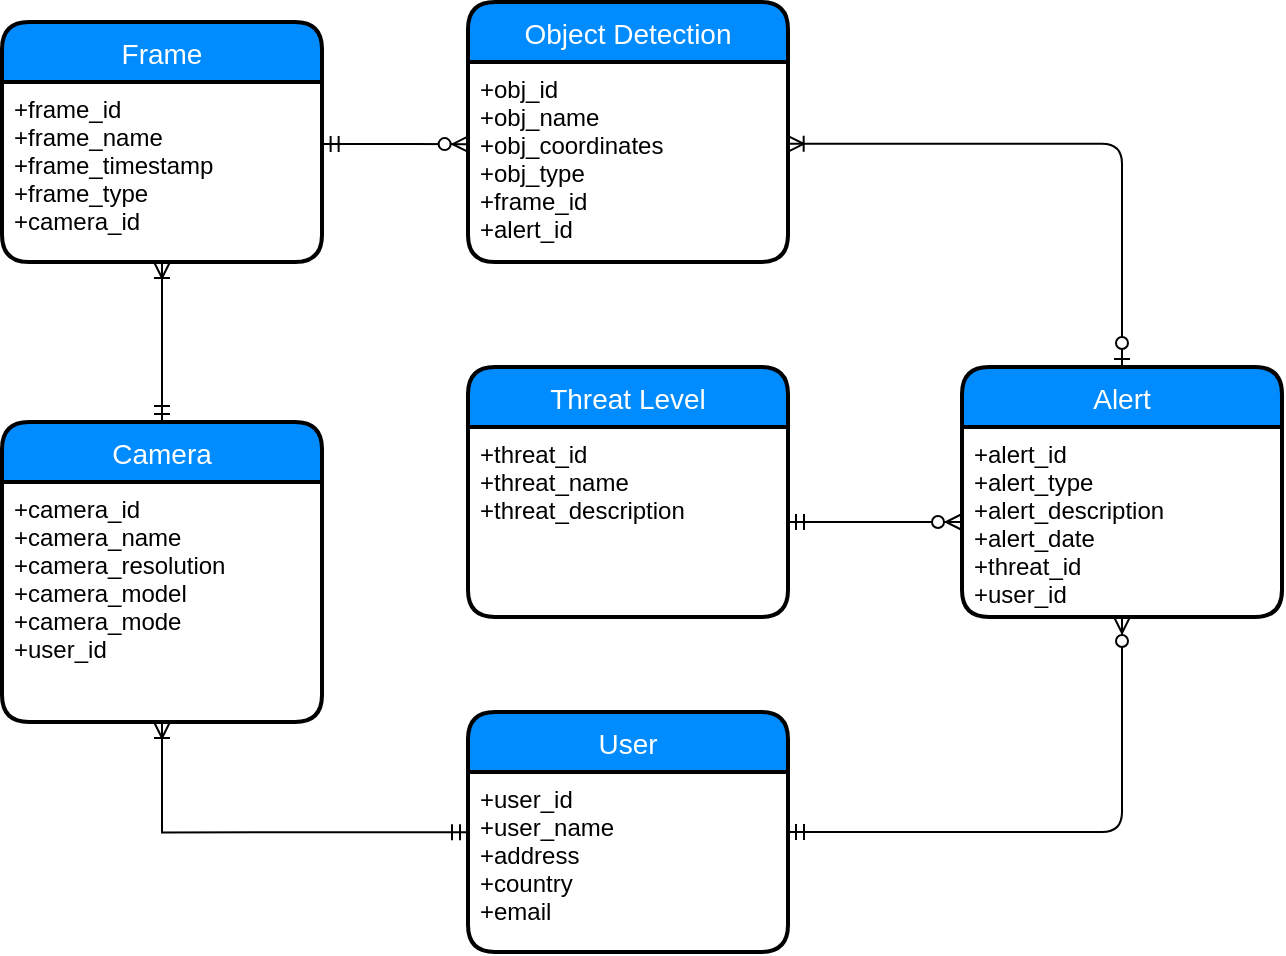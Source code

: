 <mxfile version="12.3.2" type="device" pages="2"><diagram id="tup74uOIpuLnv1wJr0i5" name="Database_Analysis"><mxGraphModel dx="2591" dy="1659" grid="1" gridSize="10" guides="1" tooltips="1" connect="1" arrows="1" fold="1" page="1" pageScale="1" pageWidth="1169" pageHeight="827" background="none" math="0" shadow="0"><root><mxCell id="0"/><mxCell id="1" parent="0"/><mxCell id="s6z263yU12JMVQP6zaz3-1" value="Object Detection" style="swimlane;childLayout=stackLayout;horizontal=1;startSize=30;horizontalStack=0;fillColor=#008cff;fontColor=#FFFFFF;rounded=1;fontSize=14;fontStyle=0;strokeWidth=2;resizeParent=0;resizeLast=1;shadow=0;dashed=0;align=center;" parent="1" vertex="1"><mxGeometry x="-697" y="-640" width="160" height="130" as="geometry"/></mxCell><mxCell id="s6z263yU12JMVQP6zaz3-2" value="+obj_id&#10;+obj_name&#10;+obj_coordinates&#10;+obj_type&#10;+frame_id&#10;+alert_id" style="align=left;strokeColor=none;fillColor=none;spacingLeft=4;fontSize=12;verticalAlign=top;resizable=0;rotatable=0;part=1;" parent="s6z263yU12JMVQP6zaz3-1" vertex="1"><mxGeometry y="30" width="160" height="100" as="geometry"/></mxCell><mxCell id="s6z263yU12JMVQP6zaz3-3" style="edgeStyle=orthogonalEdgeStyle;rounded=0;orthogonalLoop=1;jettySize=auto;html=1;exitX=0.5;exitY=1;exitDx=0;exitDy=0;entryX=0;entryY=0.335;entryDx=0;entryDy=0;entryPerimeter=0;startArrow=ERoneToMany;startFill=0;endArrow=ERmandOne;endFill=0;" parent="1" source="s6z263yU12JMVQP6zaz3-5" target="s6z263yU12JMVQP6zaz3-11" edge="1"><mxGeometry relative="1" as="geometry"><Array as="points"><mxPoint x="-850" y="-225"/></Array></mxGeometry></mxCell><mxCell id="s6z263yU12JMVQP6zaz3-4" value="Camera" style="swimlane;childLayout=stackLayout;horizontal=1;startSize=30;horizontalStack=0;fillColor=#008cff;fontColor=#FFFFFF;rounded=1;fontSize=14;fontStyle=0;strokeWidth=2;resizeParent=0;resizeLast=1;shadow=0;dashed=0;align=center;" parent="1" vertex="1"><mxGeometry x="-930" y="-430" width="160" height="150" as="geometry"/></mxCell><mxCell id="s6z263yU12JMVQP6zaz3-5" value="+camera_id&#10;+camera_name&#10;+camera_resolution&#10;+camera_model&#10;+camera_mode&#10;+user_id" style="align=left;strokeColor=none;fillColor=none;spacingLeft=4;fontSize=12;verticalAlign=top;resizable=0;rotatable=0;part=1;" parent="s6z263yU12JMVQP6zaz3-4" vertex="1"><mxGeometry y="30" width="160" height="120" as="geometry"/></mxCell><mxCell id="s6z263yU12JMVQP6zaz3-6" style="edgeStyle=elbowEdgeStyle;rounded=1;orthogonalLoop=1;jettySize=auto;html=1;startArrow=ERmandOne;startFill=0;endArrow=ERzeroToMany;endFill=1;exitX=1.002;exitY=0.344;exitDx=0;exitDy=0;entryX=0.002;entryY=0.411;entryDx=0;entryDy=0;exitPerimeter=0;entryPerimeter=0;" parent="1" source="s6z263yU12JMVQP6zaz3-8" target="s6z263yU12JMVQP6zaz3-2" edge="1"><mxGeometry relative="1" as="geometry"><mxPoint x="-787" y="-570" as="sourcePoint"/><mxPoint x="-697" y="-575" as="targetPoint"/></mxGeometry></mxCell><mxCell id="s6z263yU12JMVQP6zaz3-7" value="Frame" style="swimlane;childLayout=stackLayout;horizontal=1;startSize=30;horizontalStack=0;fillColor=#008cff;fontColor=#FFFFFF;rounded=1;fontSize=14;fontStyle=0;strokeWidth=2;resizeParent=0;resizeLast=1;shadow=0;dashed=0;align=center;" parent="1" vertex="1"><mxGeometry x="-930" y="-630" width="160" height="120" as="geometry"/></mxCell><mxCell id="s6z263yU12JMVQP6zaz3-8" value="+frame_id&#10;+frame_name&#10;+frame_timestamp&#10;+frame_type&#10;+camera_id" style="align=left;strokeColor=none;fillColor=none;spacingLeft=4;fontSize=12;verticalAlign=top;resizable=0;rotatable=0;part=1;" parent="s6z263yU12JMVQP6zaz3-7" vertex="1"><mxGeometry y="30" width="160" height="90" as="geometry"/></mxCell><mxCell id="s6z263yU12JMVQP6zaz3-9" style="edgeStyle=orthogonalEdgeStyle;rounded=1;orthogonalLoop=1;jettySize=auto;html=1;exitX=1;exitY=0.5;exitDx=0;exitDy=0;entryX=0.5;entryY=1;entryDx=0;entryDy=0;startArrow=ERmandOne;startFill=0;endArrow=ERzeroToMany;endFill=1;fontColor=#FF3333;" parent="1" source="s6z263yU12JMVQP6zaz3-10" target="s6z263yU12JMVQP6zaz3-14" edge="1"><mxGeometry relative="1" as="geometry"><Array as="points"><mxPoint x="-370" y="-225"/></Array></mxGeometry></mxCell><mxCell id="s6z263yU12JMVQP6zaz3-10" value="User" style="swimlane;childLayout=stackLayout;horizontal=1;startSize=30;horizontalStack=0;fillColor=#008cff;fontColor=#FFFFFF;rounded=1;fontSize=14;fontStyle=0;strokeWidth=2;resizeParent=0;resizeLast=1;shadow=0;dashed=0;align=center;" parent="1" vertex="1"><mxGeometry x="-697" y="-285" width="160" height="120" as="geometry"/></mxCell><mxCell id="s6z263yU12JMVQP6zaz3-11" value="+user_id&#10;+user_name&#10;+address&#10;+country&#10;+email" style="align=left;strokeColor=none;fillColor=none;spacingLeft=4;fontSize=12;verticalAlign=top;resizable=0;rotatable=0;part=1;" parent="s6z263yU12JMVQP6zaz3-10" vertex="1"><mxGeometry y="30" width="160" height="90" as="geometry"/></mxCell><mxCell id="s6z263yU12JMVQP6zaz3-12" style="edgeStyle=orthogonalEdgeStyle;rounded=1;orthogonalLoop=1;jettySize=auto;html=1;exitX=0.5;exitY=0;exitDx=0;exitDy=0;entryX=0.999;entryY=0.409;entryDx=0;entryDy=0;startArrow=ERzeroToOne;startFill=1;endArrow=ERoneToMany;endFill=0;fontColor=#FF3333;entryPerimeter=0;" parent="1" source="s6z263yU12JMVQP6zaz3-13" target="s6z263yU12JMVQP6zaz3-2" edge="1"><mxGeometry relative="1" as="geometry"><Array as="points"><mxPoint x="-370" y="-569"/></Array></mxGeometry></mxCell><mxCell id="s6z263yU12JMVQP6zaz3-13" value="Alert" style="swimlane;childLayout=stackLayout;horizontal=1;startSize=30;horizontalStack=0;fillColor=#008cff;fontColor=#FFFFFF;rounded=1;fontSize=14;fontStyle=0;strokeWidth=2;resizeParent=0;resizeLast=1;shadow=0;dashed=0;align=center;" parent="1" vertex="1"><mxGeometry x="-450" y="-457.5" width="160" height="125" as="geometry"/></mxCell><mxCell id="s6z263yU12JMVQP6zaz3-14" value="+alert_id&#10;+alert_type&#10;+alert_description&#10;+alert_date&#10;+threat_id&#10;+user_id" style="align=left;strokeColor=none;fillColor=none;spacingLeft=4;fontSize=12;verticalAlign=top;resizable=0;rotatable=0;part=1;" parent="s6z263yU12JMVQP6zaz3-13" vertex="1"><mxGeometry y="30" width="160" height="95" as="geometry"/></mxCell><mxCell id="s6z263yU12JMVQP6zaz3-15" value="Threat Level" style="swimlane;childLayout=stackLayout;horizontal=1;startSize=30;horizontalStack=0;fillColor=#008cff;fontColor=#FFFFFF;rounded=1;fontSize=14;fontStyle=0;strokeWidth=2;resizeParent=0;resizeLast=1;shadow=0;dashed=0;align=center;" parent="1" vertex="1"><mxGeometry x="-697" y="-457.5" width="160" height="125" as="geometry"/></mxCell><mxCell id="s6z263yU12JMVQP6zaz3-16" value="+threat_id&#10;+threat_name&#10;+threat_description" style="align=left;strokeColor=none;fillColor=none;spacingLeft=4;fontSize=12;verticalAlign=top;resizable=0;rotatable=0;part=1;" parent="s6z263yU12JMVQP6zaz3-15" vertex="1"><mxGeometry y="30" width="160" height="95" as="geometry"/></mxCell><mxCell id="s6z263yU12JMVQP6zaz3-17" style="edgeStyle=orthogonalEdgeStyle;rounded=0;orthogonalLoop=1;jettySize=auto;html=1;exitX=0.5;exitY=0;exitDx=0;exitDy=0;entryX=0.5;entryY=1;entryDx=0;entryDy=0;startArrow=ERmandOne;startFill=0;endArrow=ERoneToMany;endFill=0;" parent="1" source="s6z263yU12JMVQP6zaz3-4" target="s6z263yU12JMVQP6zaz3-8" edge="1"><mxGeometry relative="1" as="geometry"><mxPoint x="-870" y="-455" as="sourcePoint"/></mxGeometry></mxCell><mxCell id="s6z263yU12JMVQP6zaz3-18" style="edgeStyle=orthogonalEdgeStyle;rounded=1;orthogonalLoop=1;jettySize=auto;html=1;exitX=1;exitY=0.5;exitDx=0;exitDy=0;entryX=0;entryY=0.5;entryDx=0;entryDy=0;startArrow=ERmandOne;startFill=0;endArrow=ERzeroToMany;endFill=1;fontColor=#FF3333;" parent="1" source="s6z263yU12JMVQP6zaz3-16" target="s6z263yU12JMVQP6zaz3-14" edge="1"><mxGeometry relative="1" as="geometry"/></mxCell></root></mxGraphModel></diagram><diagram id="1G7tQjEAZ7Fl3vSrU1ED" name="logic_model"><mxGraphModel dx="2591" dy="832" grid="1" gridSize="10" guides="1" tooltips="1" connect="1" arrows="1" fold="1" page="1" pageScale="1" pageWidth="1169" pageHeight="827" math="0" shadow="0"><root><mxCell id="zg9IIg-TMydlFhrHAFOD-0"/><mxCell id="zg9IIg-TMydlFhrHAFOD-1" parent="zg9IIg-TMydlFhrHAFOD-0"/><mxCell id="zg9IIg-TMydlFhrHAFOD-2" value="Frame" style="swimlane;fontStyle=0;childLayout=stackLayout;horizontal=1;startSize=26;fillColor=#008CFF;horizontalStack=0;resizeParent=1;resizeParentMax=0;resizeLast=0;collapsible=1;marginBottom=0;swimlaneFillColor=#ffffff;align=center;fontSize=14;fontColor=#FFFFFF;" vertex="1" parent="zg9IIg-TMydlFhrHAFOD-1"><mxGeometry x="-40" y="120" width="160" height="160" as="geometry"/></mxCell><mxCell id="zg9IIg-TMydlFhrHAFOD-3" value="frame_id" style="shape=partialRectangle;top=0;left=0;right=0;bottom=1;align=left;verticalAlign=middle;fillColor=none;spacingLeft=34;spacingRight=4;overflow=hidden;rotatable=0;points=[[0,0.5],[1,0.5]];portConstraint=eastwest;dropTarget=0;fontStyle=1;fontSize=12;" vertex="1" parent="zg9IIg-TMydlFhrHAFOD-2"><mxGeometry y="26" width="160" height="30" as="geometry"/></mxCell><mxCell id="zg9IIg-TMydlFhrHAFOD-4" value="PK" style="shape=partialRectangle;top=0;left=0;bottom=0;fillColor=none;align=left;verticalAlign=middle;spacingLeft=4;spacingRight=4;overflow=hidden;rotatable=0;points=[];portConstraint=eastwest;part=1;fontSize=12;fontStyle=1" vertex="1" connectable="0" parent="zg9IIg-TMydlFhrHAFOD-3"><mxGeometry width="30" height="30" as="geometry"/></mxCell><mxCell id="zg9IIg-TMydlFhrHAFOD-5" value="camera_id" style="shape=partialRectangle;top=0;left=0;right=0;bottom=0;align=left;verticalAlign=top;fillColor=none;spacingLeft=34;spacingRight=4;overflow=hidden;rotatable=0;points=[[0,0.5],[1,0.5]];portConstraint=eastwest;dropTarget=0;fontSize=12;" vertex="1" parent="zg9IIg-TMydlFhrHAFOD-2"><mxGeometry y="56" width="160" height="26" as="geometry"/></mxCell><mxCell id="zg9IIg-TMydlFhrHAFOD-6" value="FK" style="shape=partialRectangle;top=0;left=0;bottom=0;fillColor=none;align=left;verticalAlign=top;spacingLeft=4;spacingRight=4;overflow=hidden;rotatable=0;points=[];portConstraint=eastwest;part=1;fontSize=12;fontStyle=1" vertex="1" connectable="0" parent="zg9IIg-TMydlFhrHAFOD-5"><mxGeometry width="30" height="26" as="geometry"/></mxCell><mxCell id="zg9IIg-TMydlFhrHAFOD-7" value="frame_name" style="shape=partialRectangle;top=0;left=0;right=0;bottom=0;align=left;verticalAlign=top;fillColor=none;spacingLeft=34;spacingRight=4;overflow=hidden;rotatable=0;points=[[0,0.5],[1,0.5]];portConstraint=eastwest;dropTarget=0;fontSize=12;" vertex="1" parent="zg9IIg-TMydlFhrHAFOD-2"><mxGeometry y="82" width="160" height="26" as="geometry"/></mxCell><mxCell id="zg9IIg-TMydlFhrHAFOD-8" value="" style="shape=partialRectangle;top=0;left=0;bottom=0;fillColor=none;align=left;verticalAlign=top;spacingLeft=4;spacingRight=4;overflow=hidden;rotatable=0;points=[];portConstraint=eastwest;part=1;fontSize=12;" vertex="1" connectable="0" parent="zg9IIg-TMydlFhrHAFOD-7"><mxGeometry width="30" height="26" as="geometry"/></mxCell><mxCell id="zg9IIg-TMydlFhrHAFOD-9" value="frame_timestamp" style="shape=partialRectangle;top=0;left=0;right=0;bottom=0;align=left;verticalAlign=top;fillColor=none;spacingLeft=34;spacingRight=4;overflow=hidden;rotatable=0;points=[[0,0.5],[1,0.5]];portConstraint=eastwest;dropTarget=0;fontSize=12;" vertex="1" parent="zg9IIg-TMydlFhrHAFOD-2"><mxGeometry y="108" width="160" height="26" as="geometry"/></mxCell><mxCell id="zg9IIg-TMydlFhrHAFOD-10" value="" style="shape=partialRectangle;top=0;left=0;bottom=0;fillColor=none;align=left;verticalAlign=top;spacingLeft=4;spacingRight=4;overflow=hidden;rotatable=0;points=[];portConstraint=eastwest;part=1;fontSize=12;" vertex="1" connectable="0" parent="zg9IIg-TMydlFhrHAFOD-9"><mxGeometry width="30" height="26" as="geometry"/></mxCell><mxCell id="zg9IIg-TMydlFhrHAFOD-11" value="frame_type" style="shape=partialRectangle;top=0;left=0;right=0;bottom=0;align=left;verticalAlign=top;fillColor=none;spacingLeft=34;spacingRight=4;overflow=hidden;rotatable=0;points=[[0,0.5],[1,0.5]];portConstraint=eastwest;dropTarget=0;fontSize=12;" vertex="1" parent="zg9IIg-TMydlFhrHAFOD-2"><mxGeometry y="134" width="160" height="26" as="geometry"/></mxCell><mxCell id="zg9IIg-TMydlFhrHAFOD-12" value="" style="shape=partialRectangle;top=0;left=0;bottom=0;fillColor=none;align=left;verticalAlign=top;spacingLeft=4;spacingRight=4;overflow=hidden;rotatable=0;points=[];portConstraint=eastwest;part=1;fontSize=12;" vertex="1" connectable="0" parent="zg9IIg-TMydlFhrHAFOD-11"><mxGeometry width="30" height="26.0" as="geometry"/></mxCell><mxCell id="2V7HgCyk7uXtFl-E-EvI-33" value="Frame" style="swimlane;fontStyle=0;childLayout=stackLayout;horizontal=1;startSize=26;fillColor=#008CFF;horizontalStack=0;resizeParent=1;resizeParentMax=0;resizeLast=0;collapsible=1;marginBottom=0;swimlaneFillColor=#ffffff;align=center;fontSize=14;fontColor=#FFFFFF;" vertex="1" parent="zg9IIg-TMydlFhrHAFOD-1"><mxGeometry x="180.5" y="80" width="160" height="190" as="geometry"><mxRectangle x="163" y="65" width="70" height="26" as="alternateBounds"/></mxGeometry></mxCell><mxCell id="2V7HgCyk7uXtFl-E-EvI-34" value="obj_id" style="shape=partialRectangle;top=0;left=0;right=0;bottom=1;align=left;verticalAlign=middle;fillColor=none;spacingLeft=34;spacingRight=4;overflow=hidden;rotatable=0;points=[[0,0.5],[1,0.5]];portConstraint=eastwest;dropTarget=0;fontStyle=1;fontSize=12;" vertex="1" parent="2V7HgCyk7uXtFl-E-EvI-33"><mxGeometry y="26" width="160" height="30" as="geometry"/></mxCell><mxCell id="2V7HgCyk7uXtFl-E-EvI-35" value="PK" style="shape=partialRectangle;top=0;left=0;bottom=0;fillColor=none;align=left;verticalAlign=middle;spacingLeft=4;spacingRight=4;overflow=hidden;rotatable=0;points=[];portConstraint=eastwest;part=1;fontSize=12;fontStyle=1" vertex="1" connectable="0" parent="2V7HgCyk7uXtFl-E-EvI-34"><mxGeometry width="30" height="30" as="geometry"/></mxCell><mxCell id="2V7HgCyk7uXtFl-E-EvI-36" value="alert_id" style="shape=partialRectangle;top=0;left=0;right=0;bottom=0;align=left;verticalAlign=top;fillColor=none;spacingLeft=34;spacingRight=4;overflow=hidden;rotatable=0;points=[[0,0.5],[1,0.5]];portConstraint=eastwest;dropTarget=0;fontSize=12;" vertex="1" parent="2V7HgCyk7uXtFl-E-EvI-33"><mxGeometry y="56" width="160" height="26" as="geometry"/></mxCell><mxCell id="2V7HgCyk7uXtFl-E-EvI-37" value="FK" style="shape=partialRectangle;top=0;left=0;bottom=0;fillColor=none;align=left;verticalAlign=top;spacingLeft=4;spacingRight=4;overflow=hidden;rotatable=0;points=[];portConstraint=eastwest;part=1;fontSize=12;fontStyle=1" vertex="1" connectable="0" parent="2V7HgCyk7uXtFl-E-EvI-36"><mxGeometry width="30" height="26" as="geometry"/></mxCell><mxCell id="2V7HgCyk7uXtFl-E-EvI-38" value="frame_id" style="shape=partialRectangle;top=0;left=0;right=0;bottom=0;align=left;verticalAlign=top;fillColor=none;spacingLeft=34;spacingRight=4;overflow=hidden;rotatable=0;points=[[0,0.5],[1,0.5]];portConstraint=eastwest;dropTarget=0;fontSize=12;" vertex="1" parent="2V7HgCyk7uXtFl-E-EvI-33"><mxGeometry y="82" width="160" height="26" as="geometry"/></mxCell><mxCell id="2V7HgCyk7uXtFl-E-EvI-39" value="FK" style="shape=partialRectangle;top=0;left=0;bottom=0;fillColor=none;align=left;verticalAlign=top;spacingLeft=4;spacingRight=4;overflow=hidden;rotatable=0;points=[];portConstraint=eastwest;part=1;fontSize=12;fontStyle=1" vertex="1" connectable="0" parent="2V7HgCyk7uXtFl-E-EvI-38"><mxGeometry width="30" height="26" as="geometry"/></mxCell><mxCell id="2V7HgCyk7uXtFl-E-EvI-40" value="obj_name" style="shape=partialRectangle;top=0;left=0;right=0;bottom=0;align=left;verticalAlign=top;fillColor=none;spacingLeft=34;spacingRight=4;overflow=hidden;rotatable=0;points=[[0,0.5],[1,0.5]];portConstraint=eastwest;dropTarget=0;fontSize=12;" vertex="1" parent="2V7HgCyk7uXtFl-E-EvI-33"><mxGeometry y="108" width="160" height="26" as="geometry"/></mxCell><mxCell id="2V7HgCyk7uXtFl-E-EvI-41" value="" style="shape=partialRectangle;top=0;left=0;bottom=0;fillColor=none;align=left;verticalAlign=top;spacingLeft=4;spacingRight=4;overflow=hidden;rotatable=0;points=[];portConstraint=eastwest;part=1;fontSize=12;" vertex="1" connectable="0" parent="2V7HgCyk7uXtFl-E-EvI-40"><mxGeometry width="30" height="26" as="geometry"/></mxCell><mxCell id="2V7HgCyk7uXtFl-E-EvI-44" value="obj_type" style="shape=partialRectangle;top=0;left=0;right=0;bottom=0;align=left;verticalAlign=top;fillColor=none;spacingLeft=34;spacingRight=4;overflow=hidden;rotatable=0;points=[[0,0.5],[1,0.5]];portConstraint=eastwest;dropTarget=0;fontSize=12;" vertex="1" parent="2V7HgCyk7uXtFl-E-EvI-33"><mxGeometry y="134" width="160" height="26" as="geometry"/></mxCell><mxCell id="2V7HgCyk7uXtFl-E-EvI-45" value="" style="shape=partialRectangle;top=0;left=0;bottom=0;fillColor=none;align=left;verticalAlign=top;spacingLeft=4;spacingRight=4;overflow=hidden;rotatable=0;points=[];portConstraint=eastwest;part=1;fontSize=12;" vertex="1" connectable="0" parent="2V7HgCyk7uXtFl-E-EvI-44"><mxGeometry width="30" height="26" as="geometry"/></mxCell><mxCell id="2V7HgCyk7uXtFl-E-EvI-42" value="obj_coordinates" style="shape=partialRectangle;top=0;left=0;right=0;bottom=0;align=left;verticalAlign=top;fillColor=none;spacingLeft=34;spacingRight=4;overflow=hidden;rotatable=0;points=[[0,0.5],[1,0.5]];portConstraint=eastwest;dropTarget=0;fontSize=12;" vertex="1" parent="2V7HgCyk7uXtFl-E-EvI-33"><mxGeometry y="160" width="160" height="30" as="geometry"/></mxCell><mxCell id="2V7HgCyk7uXtFl-E-EvI-43" value="" style="shape=partialRectangle;top=0;left=0;bottom=0;fillColor=none;align=left;verticalAlign=top;spacingLeft=4;spacingRight=4;overflow=hidden;rotatable=0;points=[];portConstraint=eastwest;part=1;fontSize=12;" vertex="1" connectable="0" parent="2V7HgCyk7uXtFl-E-EvI-42"><mxGeometry width="30" height="30.0" as="geometry"/></mxCell><mxCell id="2V7HgCyk7uXtFl-E-EvI-46" value="Camera" style="swimlane;fontStyle=0;childLayout=stackLayout;horizontal=1;startSize=26;fillColor=#008CFF;horizontalStack=0;resizeParent=1;resizeParentMax=0;resizeLast=0;collapsible=1;marginBottom=0;swimlaneFillColor=#ffffff;align=center;fontSize=14;fontColor=#FFFFFF;" vertex="1" parent="zg9IIg-TMydlFhrHAFOD-1"><mxGeometry x="-40" y="330" width="160" height="190" as="geometry"/></mxCell><mxCell id="2V7HgCyk7uXtFl-E-EvI-47" value="camera_id" style="shape=partialRectangle;top=0;left=0;right=0;bottom=1;align=left;verticalAlign=middle;fillColor=none;spacingLeft=34;spacingRight=4;overflow=hidden;rotatable=0;points=[[0,0.5],[1,0.5]];portConstraint=eastwest;dropTarget=0;fontStyle=1;fontSize=12;" vertex="1" parent="2V7HgCyk7uXtFl-E-EvI-46"><mxGeometry y="26" width="160" height="30" as="geometry"/></mxCell><mxCell id="2V7HgCyk7uXtFl-E-EvI-48" value="PK" style="shape=partialRectangle;top=0;left=0;bottom=0;fillColor=none;align=left;verticalAlign=middle;spacingLeft=4;spacingRight=4;overflow=hidden;rotatable=0;points=[];portConstraint=eastwest;part=1;fontSize=12;fontStyle=1" vertex="1" connectable="0" parent="2V7HgCyk7uXtFl-E-EvI-47"><mxGeometry width="30" height="30" as="geometry"/></mxCell><mxCell id="2V7HgCyk7uXtFl-E-EvI-49" value="user_id" style="shape=partialRectangle;top=0;left=0;right=0;bottom=0;align=left;verticalAlign=top;fillColor=none;spacingLeft=34;spacingRight=4;overflow=hidden;rotatable=0;points=[[0,0.5],[1,0.5]];portConstraint=eastwest;dropTarget=0;fontSize=12;" vertex="1" parent="2V7HgCyk7uXtFl-E-EvI-46"><mxGeometry y="56" width="160" height="26" as="geometry"/></mxCell><mxCell id="2V7HgCyk7uXtFl-E-EvI-50" value="FK" style="shape=partialRectangle;top=0;left=0;bottom=0;fillColor=none;align=left;verticalAlign=top;spacingLeft=4;spacingRight=4;overflow=hidden;rotatable=0;points=[];portConstraint=eastwest;part=1;fontSize=12;fontStyle=1" vertex="1" connectable="0" parent="2V7HgCyk7uXtFl-E-EvI-49"><mxGeometry width="30" height="26" as="geometry"/></mxCell><mxCell id="2V7HgCyk7uXtFl-E-EvI-51" value="camera_name" style="shape=partialRectangle;top=0;left=0;right=0;bottom=0;align=left;verticalAlign=top;fillColor=none;spacingLeft=34;spacingRight=4;overflow=hidden;rotatable=0;points=[[0,0.5],[1,0.5]];portConstraint=eastwest;dropTarget=0;fontSize=12;" vertex="1" parent="2V7HgCyk7uXtFl-E-EvI-46"><mxGeometry y="82" width="160" height="26" as="geometry"/></mxCell><mxCell id="2V7HgCyk7uXtFl-E-EvI-52" value="" style="shape=partialRectangle;top=0;left=0;bottom=0;fillColor=none;align=left;verticalAlign=top;spacingLeft=4;spacingRight=4;overflow=hidden;rotatable=0;points=[];portConstraint=eastwest;part=1;fontSize=12;" vertex="1" connectable="0" parent="2V7HgCyk7uXtFl-E-EvI-51"><mxGeometry width="30" height="26" as="geometry"/></mxCell><mxCell id="2V7HgCyk7uXtFl-E-EvI-53" value="camera_resolution" style="shape=partialRectangle;top=0;left=0;right=0;bottom=0;align=left;verticalAlign=top;fillColor=none;spacingLeft=34;spacingRight=4;overflow=hidden;rotatable=0;points=[[0,0.5],[1,0.5]];portConstraint=eastwest;dropTarget=0;fontSize=12;" vertex="1" parent="2V7HgCyk7uXtFl-E-EvI-46"><mxGeometry y="108" width="160" height="26" as="geometry"/></mxCell><mxCell id="2V7HgCyk7uXtFl-E-EvI-54" value="" style="shape=partialRectangle;top=0;left=0;bottom=0;fillColor=none;align=left;verticalAlign=top;spacingLeft=4;spacingRight=4;overflow=hidden;rotatable=0;points=[];portConstraint=eastwest;part=1;fontSize=12;" vertex="1" connectable="0" parent="2V7HgCyk7uXtFl-E-EvI-53"><mxGeometry width="30" height="26" as="geometry"/></mxCell><mxCell id="zz58rQFGpZpCDDdGo-Xh-0" value="camera_model" style="shape=partialRectangle;top=0;left=0;right=0;bottom=0;align=left;verticalAlign=top;fillColor=none;spacingLeft=34;spacingRight=4;overflow=hidden;rotatable=0;points=[[0,0.5],[1,0.5]];portConstraint=eastwest;dropTarget=0;fontSize=12;" vertex="1" parent="2V7HgCyk7uXtFl-E-EvI-46"><mxGeometry y="134" width="160" height="26" as="geometry"/></mxCell><mxCell id="zz58rQFGpZpCDDdGo-Xh-1" value="" style="shape=partialRectangle;top=0;left=0;bottom=0;fillColor=none;align=left;verticalAlign=top;spacingLeft=4;spacingRight=4;overflow=hidden;rotatable=0;points=[];portConstraint=eastwest;part=1;fontSize=12;" vertex="1" connectable="0" parent="zz58rQFGpZpCDDdGo-Xh-0"><mxGeometry width="30" height="26" as="geometry"/></mxCell><mxCell id="2V7HgCyk7uXtFl-E-EvI-55" value="camera_mode" style="shape=partialRectangle;top=0;left=0;right=0;bottom=0;align=left;verticalAlign=top;fillColor=none;spacingLeft=34;spacingRight=4;overflow=hidden;rotatable=0;points=[[0,0.5],[1,0.5]];portConstraint=eastwest;dropTarget=0;fontSize=12;" vertex="1" parent="2V7HgCyk7uXtFl-E-EvI-46"><mxGeometry y="160" width="160" height="30" as="geometry"/></mxCell><mxCell id="2V7HgCyk7uXtFl-E-EvI-56" value="" style="shape=partialRectangle;top=0;left=0;bottom=0;fillColor=none;align=left;verticalAlign=top;spacingLeft=4;spacingRight=4;overflow=hidden;rotatable=0;points=[];portConstraint=eastwest;part=1;fontSize=12;" vertex="1" connectable="0" parent="2V7HgCyk7uXtFl-E-EvI-55"><mxGeometry width="30" height="30.0" as="geometry"/></mxCell><mxCell id="zz58rQFGpZpCDDdGo-Xh-2" value="Threat Level" style="swimlane;fontStyle=0;childLayout=stackLayout;horizontal=1;startSize=26;fillColor=#008CFF;horizontalStack=0;resizeParent=1;resizeParentMax=0;resizeLast=0;collapsible=1;marginBottom=0;swimlaneFillColor=#ffffff;align=center;fontSize=14;fontColor=#FFFFFF;" vertex="1" parent="zg9IIg-TMydlFhrHAFOD-1"><mxGeometry x="180.5" y="300" width="160" height="108" as="geometry"/></mxCell><mxCell id="zz58rQFGpZpCDDdGo-Xh-3" value="threat_id" style="shape=partialRectangle;top=0;left=0;right=0;bottom=1;align=left;verticalAlign=middle;fillColor=none;spacingLeft=34;spacingRight=4;overflow=hidden;rotatable=0;points=[[0,0.5],[1,0.5]];portConstraint=eastwest;dropTarget=0;fontStyle=1;fontSize=12;" vertex="1" parent="zz58rQFGpZpCDDdGo-Xh-2"><mxGeometry y="26" width="160" height="30" as="geometry"/></mxCell><mxCell id="zz58rQFGpZpCDDdGo-Xh-4" value="PK" style="shape=partialRectangle;top=0;left=0;bottom=0;fillColor=none;align=left;verticalAlign=middle;spacingLeft=4;spacingRight=4;overflow=hidden;rotatable=0;points=[];portConstraint=eastwest;part=1;fontSize=12;fontStyle=1" vertex="1" connectable="0" parent="zz58rQFGpZpCDDdGo-Xh-3"><mxGeometry width="30" height="30" as="geometry"/></mxCell><mxCell id="zz58rQFGpZpCDDdGo-Xh-5" value="threat_name" style="shape=partialRectangle;top=0;left=0;right=0;bottom=0;align=left;verticalAlign=top;fillColor=none;spacingLeft=34;spacingRight=4;overflow=hidden;rotatable=0;points=[[0,0.5],[1,0.5]];portConstraint=eastwest;dropTarget=0;fontSize=12;" vertex="1" parent="zz58rQFGpZpCDDdGo-Xh-2"><mxGeometry y="56" width="160" height="26" as="geometry"/></mxCell><mxCell id="zz58rQFGpZpCDDdGo-Xh-6" value="" style="shape=partialRectangle;top=0;left=0;bottom=0;fillColor=none;align=left;verticalAlign=top;spacingLeft=4;spacingRight=4;overflow=hidden;rotatable=0;points=[];portConstraint=eastwest;part=1;fontSize=12;fontStyle=1" vertex="1" connectable="0" parent="zz58rQFGpZpCDDdGo-Xh-5"><mxGeometry width="30" height="26" as="geometry"/></mxCell><mxCell id="zz58rQFGpZpCDDdGo-Xh-7" value="threat_description" style="shape=partialRectangle;top=0;left=0;right=0;bottom=0;align=left;verticalAlign=top;fillColor=none;spacingLeft=34;spacingRight=4;overflow=hidden;rotatable=0;points=[[0,0.5],[1,0.5]];portConstraint=eastwest;dropTarget=0;fontSize=12;" vertex="1" parent="zz58rQFGpZpCDDdGo-Xh-2"><mxGeometry y="82" width="160" height="26" as="geometry"/></mxCell><mxCell id="zz58rQFGpZpCDDdGo-Xh-8" value="" style="shape=partialRectangle;top=0;left=0;bottom=0;fillColor=none;align=left;verticalAlign=top;spacingLeft=4;spacingRight=4;overflow=hidden;rotatable=0;points=[];portConstraint=eastwest;part=1;fontSize=12;" vertex="1" connectable="0" parent="zz58rQFGpZpCDDdGo-Xh-7"><mxGeometry width="30" height="26" as="geometry"/></mxCell><mxCell id="zz58rQFGpZpCDDdGo-Xh-45" style="edgeStyle=orthogonalEdgeStyle;rounded=0;orthogonalLoop=1;jettySize=auto;html=1;exitX=0.5;exitY=0;exitDx=0;exitDy=0;entryX=1;entryY=0.5;entryDx=0;entryDy=0;startArrow=ERzeroToOne;startFill=1;endArrow=ERoneToMany;endFill=0;" edge="1" parent="zg9IIg-TMydlFhrHAFOD-1" source="zz58rQFGpZpCDDdGo-Xh-13" target="2V7HgCyk7uXtFl-E-EvI-36"><mxGeometry relative="1" as="geometry"/></mxCell><mxCell id="zz58rQFGpZpCDDdGo-Xh-13" value="Alert" style="swimlane;fontStyle=0;childLayout=stackLayout;horizontal=1;startSize=26;fillColor=#008CFF;horizontalStack=0;resizeParent=1;resizeParentMax=0;resizeLast=0;collapsible=1;marginBottom=0;swimlaneFillColor=#ffffff;align=center;fontSize=14;fontColor=#FFFFFF;" vertex="1" parent="zg9IIg-TMydlFhrHAFOD-1"><mxGeometry x="400.5" y="220.5" width="160" height="186" as="geometry"/></mxCell><mxCell id="zz58rQFGpZpCDDdGo-Xh-14" value="alert_id" style="shape=partialRectangle;top=0;left=0;right=0;bottom=1;align=left;verticalAlign=middle;fillColor=none;spacingLeft=34;spacingRight=4;overflow=hidden;rotatable=0;points=[[0,0.5],[1,0.5]];portConstraint=eastwest;dropTarget=0;fontStyle=1;fontSize=12;" vertex="1" parent="zz58rQFGpZpCDDdGo-Xh-13"><mxGeometry y="26" width="160" height="30" as="geometry"/></mxCell><mxCell id="zz58rQFGpZpCDDdGo-Xh-15" value="PK" style="shape=partialRectangle;top=0;left=0;bottom=0;fillColor=none;align=left;verticalAlign=middle;spacingLeft=4;spacingRight=4;overflow=hidden;rotatable=0;points=[];portConstraint=eastwest;part=1;fontSize=12;fontStyle=1" vertex="1" connectable="0" parent="zz58rQFGpZpCDDdGo-Xh-14"><mxGeometry width="30" height="30" as="geometry"/></mxCell><mxCell id="zz58rQFGpZpCDDdGo-Xh-16" value="user_id" style="shape=partialRectangle;top=0;left=0;right=0;bottom=0;align=left;verticalAlign=top;fillColor=none;spacingLeft=34;spacingRight=4;overflow=hidden;rotatable=0;points=[[0,0.5],[1,0.5]];portConstraint=eastwest;dropTarget=0;fontSize=12;" vertex="1" parent="zz58rQFGpZpCDDdGo-Xh-13"><mxGeometry y="56" width="160" height="26" as="geometry"/></mxCell><mxCell id="zz58rQFGpZpCDDdGo-Xh-17" value="FK" style="shape=partialRectangle;top=0;left=0;bottom=0;fillColor=none;align=left;verticalAlign=top;spacingLeft=4;spacingRight=4;overflow=hidden;rotatable=0;points=[];portConstraint=eastwest;part=1;fontSize=12;fontStyle=1" vertex="1" connectable="0" parent="zz58rQFGpZpCDDdGo-Xh-16"><mxGeometry width="30" height="26" as="geometry"/></mxCell><mxCell id="zz58rQFGpZpCDDdGo-Xh-18" value="threat_id" style="shape=partialRectangle;top=0;left=0;right=0;bottom=0;align=left;verticalAlign=top;fillColor=none;spacingLeft=34;spacingRight=4;overflow=hidden;rotatable=0;points=[[0,0.5],[1,0.5]];portConstraint=eastwest;dropTarget=0;fontSize=12;" vertex="1" parent="zz58rQFGpZpCDDdGo-Xh-13"><mxGeometry y="82" width="160" height="26" as="geometry"/></mxCell><mxCell id="zz58rQFGpZpCDDdGo-Xh-19" value="FK" style="shape=partialRectangle;top=0;left=0;bottom=0;fillColor=none;align=left;verticalAlign=top;spacingLeft=4;spacingRight=4;overflow=hidden;rotatable=0;points=[];portConstraint=eastwest;part=1;fontSize=12;fontStyle=1" vertex="1" connectable="0" parent="zz58rQFGpZpCDDdGo-Xh-18"><mxGeometry width="30" height="26" as="geometry"/></mxCell><mxCell id="zz58rQFGpZpCDDdGo-Xh-20" value="alert_type" style="shape=partialRectangle;top=0;left=0;right=0;bottom=0;align=left;verticalAlign=top;fillColor=none;spacingLeft=34;spacingRight=4;overflow=hidden;rotatable=0;points=[[0,0.5],[1,0.5]];portConstraint=eastwest;dropTarget=0;fontSize=12;" vertex="1" parent="zz58rQFGpZpCDDdGo-Xh-13"><mxGeometry y="108" width="160" height="26" as="geometry"/></mxCell><mxCell id="zz58rQFGpZpCDDdGo-Xh-21" value="" style="shape=partialRectangle;top=0;left=0;bottom=0;fillColor=none;align=left;verticalAlign=top;spacingLeft=4;spacingRight=4;overflow=hidden;rotatable=0;points=[];portConstraint=eastwest;part=1;fontSize=12;" vertex="1" connectable="0" parent="zz58rQFGpZpCDDdGo-Xh-20"><mxGeometry width="30" height="26" as="geometry"/></mxCell><mxCell id="zz58rQFGpZpCDDdGo-Xh-22" value="alert_description" style="shape=partialRectangle;top=0;left=0;right=0;bottom=0;align=left;verticalAlign=top;fillColor=none;spacingLeft=34;spacingRight=4;overflow=hidden;rotatable=0;points=[[0,0.5],[1,0.5]];portConstraint=eastwest;dropTarget=0;fontSize=12;" vertex="1" parent="zz58rQFGpZpCDDdGo-Xh-13"><mxGeometry y="134" width="160" height="26" as="geometry"/></mxCell><mxCell id="zz58rQFGpZpCDDdGo-Xh-23" value="" style="shape=partialRectangle;top=0;left=0;bottom=0;fillColor=none;align=left;verticalAlign=top;spacingLeft=4;spacingRight=4;overflow=hidden;rotatable=0;points=[];portConstraint=eastwest;part=1;fontSize=12;" vertex="1" connectable="0" parent="zz58rQFGpZpCDDdGo-Xh-22"><mxGeometry width="30" height="26.0" as="geometry"/></mxCell><mxCell id="zz58rQFGpZpCDDdGo-Xh-26" value="alert_date" style="shape=partialRectangle;top=0;left=0;right=0;bottom=0;align=left;verticalAlign=top;fillColor=none;spacingLeft=34;spacingRight=4;overflow=hidden;rotatable=0;points=[[0,0.5],[1,0.5]];portConstraint=eastwest;dropTarget=0;fontSize=12;" vertex="1" parent="zz58rQFGpZpCDDdGo-Xh-13"><mxGeometry y="160" width="160" height="26" as="geometry"/></mxCell><mxCell id="zz58rQFGpZpCDDdGo-Xh-27" value="" style="shape=partialRectangle;top=0;left=0;bottom=0;fillColor=none;align=left;verticalAlign=top;spacingLeft=4;spacingRight=4;overflow=hidden;rotatable=0;points=[];portConstraint=eastwest;part=1;fontSize=12;" vertex="1" connectable="0" parent="zz58rQFGpZpCDDdGo-Xh-26"><mxGeometry width="30" height="26" as="geometry"/></mxCell><mxCell id="zz58rQFGpZpCDDdGo-Xh-28" value="User" style="swimlane;fontStyle=0;childLayout=stackLayout;horizontal=1;startSize=26;fillColor=#008CFF;horizontalStack=0;resizeParent=1;resizeParentMax=0;resizeLast=0;collapsible=1;marginBottom=0;swimlaneFillColor=#ffffff;align=center;fontSize=14;fontColor=#FFFFFF;" vertex="1" parent="zg9IIg-TMydlFhrHAFOD-1"><mxGeometry x="180.5" y="440" width="160" height="160" as="geometry"/></mxCell><mxCell id="zz58rQFGpZpCDDdGo-Xh-29" value="user_id" style="shape=partialRectangle;top=0;left=0;right=0;bottom=1;align=left;verticalAlign=middle;fillColor=none;spacingLeft=34;spacingRight=4;overflow=hidden;rotatable=0;points=[[0,0.5],[1,0.5]];portConstraint=eastwest;dropTarget=0;fontStyle=1;fontSize=12;" vertex="1" parent="zz58rQFGpZpCDDdGo-Xh-28"><mxGeometry y="26" width="160" height="30" as="geometry"/></mxCell><mxCell id="zz58rQFGpZpCDDdGo-Xh-30" value="PK" style="shape=partialRectangle;top=0;left=0;bottom=0;fillColor=none;align=left;verticalAlign=middle;spacingLeft=4;spacingRight=4;overflow=hidden;rotatable=0;points=[];portConstraint=eastwest;part=1;fontSize=12;fontStyle=1" vertex="1" connectable="0" parent="zz58rQFGpZpCDDdGo-Xh-29"><mxGeometry width="30" height="30" as="geometry"/></mxCell><mxCell id="zz58rQFGpZpCDDdGo-Xh-31" value="user_name" style="shape=partialRectangle;top=0;left=0;right=0;bottom=0;align=left;verticalAlign=top;fillColor=none;spacingLeft=34;spacingRight=4;overflow=hidden;rotatable=0;points=[[0,0.5],[1,0.5]];portConstraint=eastwest;dropTarget=0;fontSize=12;" vertex="1" parent="zz58rQFGpZpCDDdGo-Xh-28"><mxGeometry y="56" width="160" height="26" as="geometry"/></mxCell><mxCell id="zz58rQFGpZpCDDdGo-Xh-32" value="" style="shape=partialRectangle;top=0;left=0;bottom=0;fillColor=none;align=left;verticalAlign=top;spacingLeft=4;spacingRight=4;overflow=hidden;rotatable=0;points=[];portConstraint=eastwest;part=1;fontSize=12;fontStyle=1" vertex="1" connectable="0" parent="zz58rQFGpZpCDDdGo-Xh-31"><mxGeometry width="30" height="26" as="geometry"/></mxCell><mxCell id="zz58rQFGpZpCDDdGo-Xh-33" value="address" style="shape=partialRectangle;top=0;left=0;right=0;bottom=0;align=left;verticalAlign=top;fillColor=none;spacingLeft=34;spacingRight=4;overflow=hidden;rotatable=0;points=[[0,0.5],[1,0.5]];portConstraint=eastwest;dropTarget=0;fontSize=12;" vertex="1" parent="zz58rQFGpZpCDDdGo-Xh-28"><mxGeometry y="82" width="160" height="26" as="geometry"/></mxCell><mxCell id="zz58rQFGpZpCDDdGo-Xh-34" value="" style="shape=partialRectangle;top=0;left=0;bottom=0;fillColor=none;align=left;verticalAlign=top;spacingLeft=4;spacingRight=4;overflow=hidden;rotatable=0;points=[];portConstraint=eastwest;part=1;fontSize=12;" vertex="1" connectable="0" parent="zz58rQFGpZpCDDdGo-Xh-33"><mxGeometry width="30" height="26" as="geometry"/></mxCell><mxCell id="zz58rQFGpZpCDDdGo-Xh-35" value="country" style="shape=partialRectangle;top=0;left=0;right=0;bottom=0;align=left;verticalAlign=top;fillColor=none;spacingLeft=34;spacingRight=4;overflow=hidden;rotatable=0;points=[[0,0.5],[1,0.5]];portConstraint=eastwest;dropTarget=0;fontSize=12;" vertex="1" parent="zz58rQFGpZpCDDdGo-Xh-28"><mxGeometry y="108" width="160" height="26" as="geometry"/></mxCell><mxCell id="zz58rQFGpZpCDDdGo-Xh-36" value="" style="shape=partialRectangle;top=0;left=0;bottom=0;fillColor=none;align=left;verticalAlign=top;spacingLeft=4;spacingRight=4;overflow=hidden;rotatable=0;points=[];portConstraint=eastwest;part=1;fontSize=12;" vertex="1" connectable="0" parent="zz58rQFGpZpCDDdGo-Xh-35"><mxGeometry width="30" height="26" as="geometry"/></mxCell><mxCell id="zz58rQFGpZpCDDdGo-Xh-37" value="email" style="shape=partialRectangle;top=0;left=0;right=0;bottom=0;align=left;verticalAlign=top;fillColor=none;spacingLeft=34;spacingRight=4;overflow=hidden;rotatable=0;points=[[0,0.5],[1,0.5]];portConstraint=eastwest;dropTarget=0;fontSize=12;" vertex="1" parent="zz58rQFGpZpCDDdGo-Xh-28"><mxGeometry y="134" width="160" height="26" as="geometry"/></mxCell><mxCell id="zz58rQFGpZpCDDdGo-Xh-38" value="" style="shape=partialRectangle;top=0;left=0;bottom=0;fillColor=none;align=left;verticalAlign=top;spacingLeft=4;spacingRight=4;overflow=hidden;rotatable=0;points=[];portConstraint=eastwest;part=1;fontSize=12;" vertex="1" connectable="0" parent="zz58rQFGpZpCDDdGo-Xh-37"><mxGeometry width="30" height="26.0" as="geometry"/></mxCell><mxCell id="zz58rQFGpZpCDDdGo-Xh-42" style="edgeStyle=orthogonalEdgeStyle;rounded=0;orthogonalLoop=1;jettySize=auto;html=1;exitX=0;exitY=0.5;exitDx=0;exitDy=0;entryX=0.5;entryY=1;entryDx=0;entryDy=0;entryPerimeter=0;startArrow=ERmandOne;startFill=0;endArrow=ERoneToMany;endFill=0;" edge="1" parent="zg9IIg-TMydlFhrHAFOD-1" source="zz58rQFGpZpCDDdGo-Xh-35" target="2V7HgCyk7uXtFl-E-EvI-55"><mxGeometry relative="1" as="geometry"/></mxCell><mxCell id="zz58rQFGpZpCDDdGo-Xh-43" style="edgeStyle=orthogonalEdgeStyle;rounded=0;orthogonalLoop=1;jettySize=auto;html=1;exitX=1;exitY=0.5;exitDx=0;exitDy=0;entryX=0.513;entryY=0.983;entryDx=0;entryDy=0;entryPerimeter=0;startArrow=ERmandOne;startFill=0;endArrow=ERzeroToMany;endFill=1;" edge="1" parent="zg9IIg-TMydlFhrHAFOD-1" source="zz58rQFGpZpCDDdGo-Xh-33" target="zz58rQFGpZpCDDdGo-Xh-26"><mxGeometry relative="1" as="geometry"><Array as="points"><mxPoint x="482" y="535"/></Array></mxGeometry></mxCell><mxCell id="zz58rQFGpZpCDDdGo-Xh-44" style="rounded=0;orthogonalLoop=1;jettySize=auto;html=1;exitX=1;exitY=0.5;exitDx=0;exitDy=0;entryX=0;entryY=0.5;entryDx=0;entryDy=0;startArrow=ERmandOne;startFill=0;endArrow=ERzeroToMany;endFill=1;" edge="1" parent="zg9IIg-TMydlFhrHAFOD-1" source="zz58rQFGpZpCDDdGo-Xh-3" target="zz58rQFGpZpCDDdGo-Xh-20"><mxGeometry relative="1" as="geometry"/></mxCell><mxCell id="zz58rQFGpZpCDDdGo-Xh-46" style="rounded=0;orthogonalLoop=1;jettySize=auto;html=1;exitX=0.497;exitY=0.002;exitDx=0;exitDy=0;startArrow=ERmandOne;startFill=0;endArrow=ERoneToMany;endFill=0;exitPerimeter=0;entryX=0.499;entryY=1.017;entryDx=0;entryDy=0;entryPerimeter=0;" edge="1" parent="zg9IIg-TMydlFhrHAFOD-1" source="2V7HgCyk7uXtFl-E-EvI-46" target="zg9IIg-TMydlFhrHAFOD-11"><mxGeometry relative="1" as="geometry"><mxPoint x="162.603" y="315.362" as="sourcePoint"/><mxPoint x="39" y="283" as="targetPoint"/></mxGeometry></mxCell><mxCell id="zz58rQFGpZpCDDdGo-Xh-47" style="edgeStyle=none;rounded=0;orthogonalLoop=1;jettySize=auto;html=1;exitX=1.002;exitY=0.966;exitDx=0;exitDy=0;entryX=0;entryY=0.5;entryDx=0;entryDy=0;startArrow=ERmandOne;startFill=0;endArrow=ERzeroToMany;endFill=1;exitPerimeter=0;" edge="1" parent="zg9IIg-TMydlFhrHAFOD-1" source="zg9IIg-TMydlFhrHAFOD-7" target="2V7HgCyk7uXtFl-E-EvI-44"><mxGeometry relative="1" as="geometry"/></mxCell></root></mxGraphModel></diagram></mxfile>